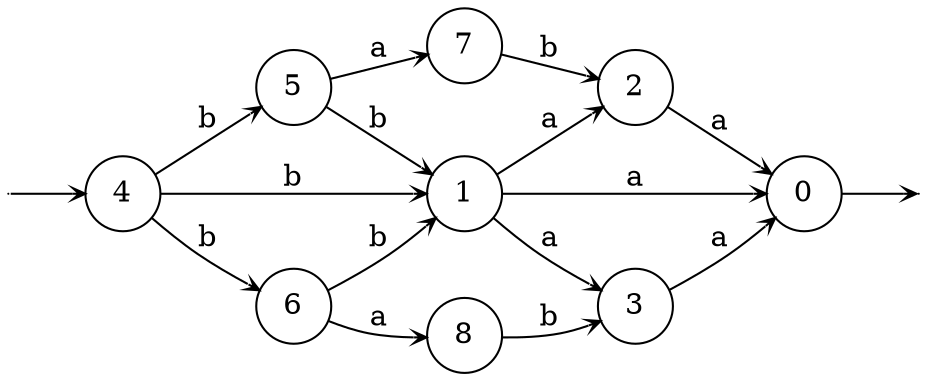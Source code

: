 digraph
{
  vcsn_context = "[ab]? → ℚ"
  rankdir = LR
  edge [arrowhead = vee, arrowsize = .6]
  {
    node [shape = point, width = 0]
    I4
    F0
  }
  {
    node [shape = circle, style = rounded, width = 0.5]
    0
    1
    2
    3
    4
    5
    6
    7
    8
  }
  I4 -> 4
  0 -> F0
  1 -> 0 [label = "a"]
  1 -> 2 [label = "a"]
  1 -> 3 [label = "a"]
  2 -> 0 [label = "a"]
  3 -> 0 [label = "a"]
  4 -> 1 [label = "b"]
  4 -> 5 [label = "b"]
  4 -> 6 [label = "b"]
  5 -> 1 [label = "b"]
  5 -> 7 [label = "a"]
  6 -> 1 [label = "b"]
  6 -> 8 [label = "a"]
  7 -> 2 [label = "b"]
  8 -> 3 [label = "b"]
}
